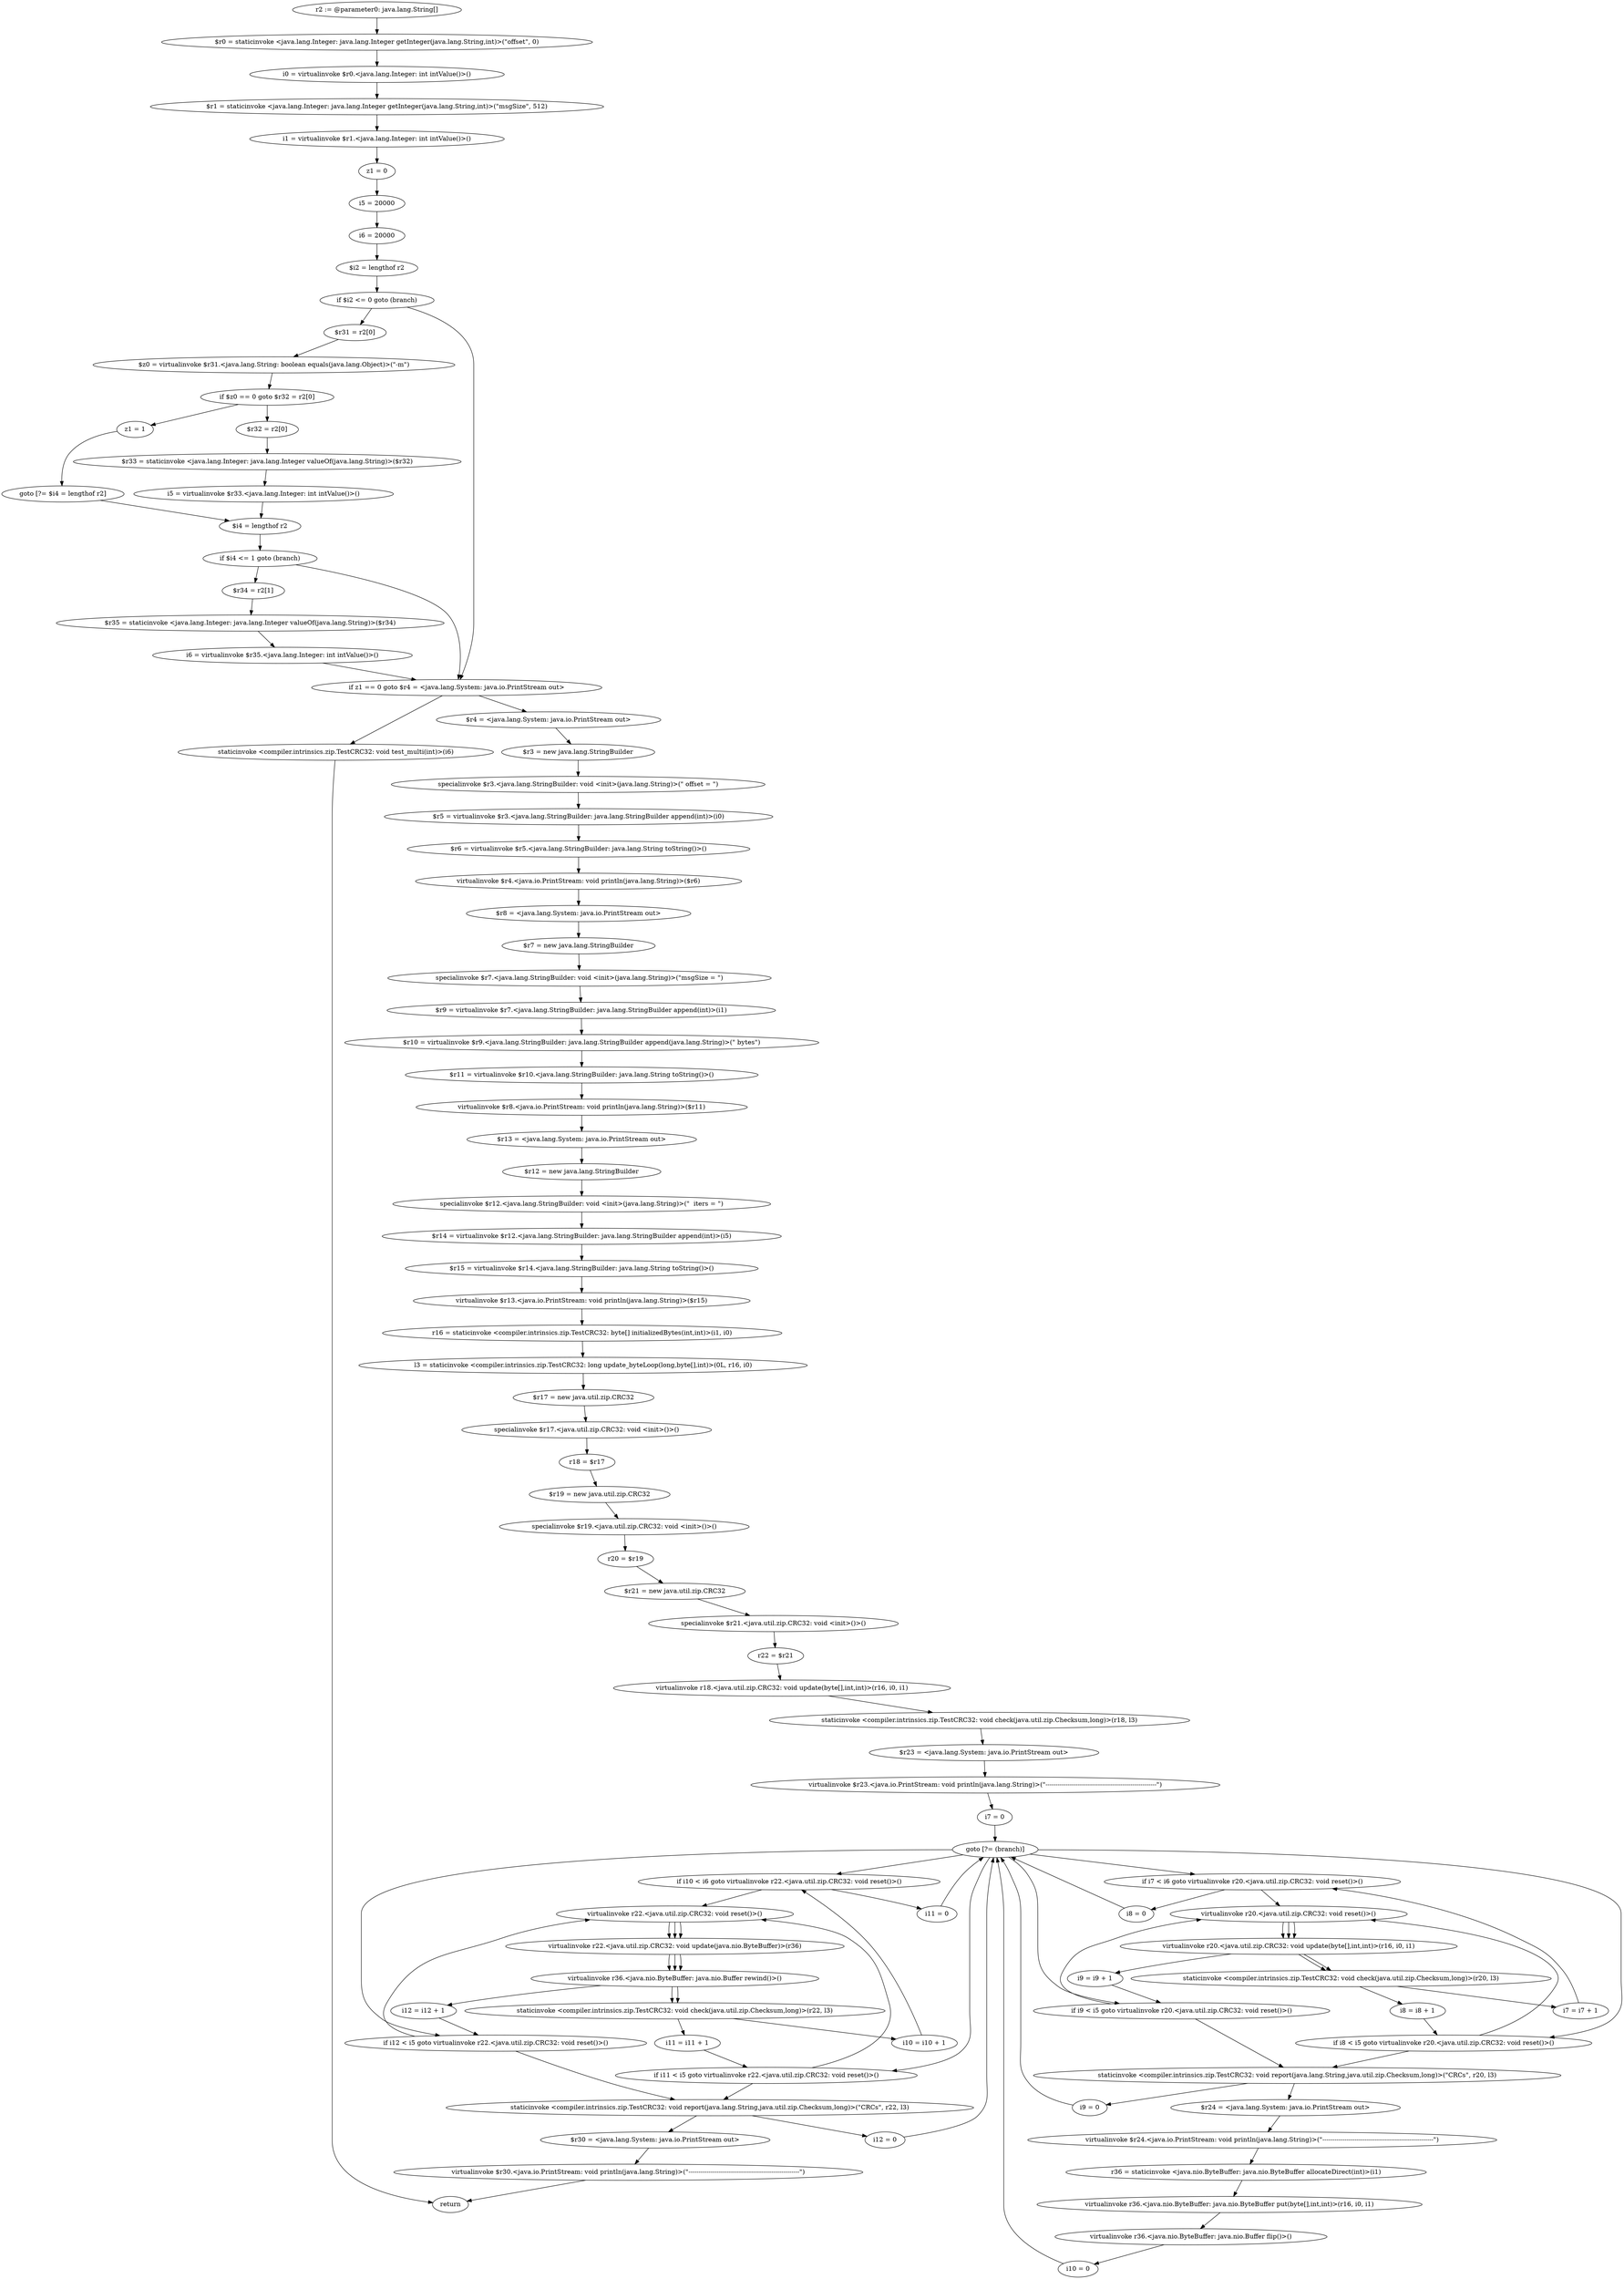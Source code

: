 digraph "unitGraph" {
    "r2 := @parameter0: java.lang.String[]"
    "$r0 = staticinvoke <java.lang.Integer: java.lang.Integer getInteger(java.lang.String,int)>(\"offset\", 0)"
    "i0 = virtualinvoke $r0.<java.lang.Integer: int intValue()>()"
    "$r1 = staticinvoke <java.lang.Integer: java.lang.Integer getInteger(java.lang.String,int)>(\"msgSize\", 512)"
    "i1 = virtualinvoke $r1.<java.lang.Integer: int intValue()>()"
    "z1 = 0"
    "i5 = 20000"
    "i6 = 20000"
    "$i2 = lengthof r2"
    "if $i2 <= 0 goto (branch)"
    "$r31 = r2[0]"
    "$z0 = virtualinvoke $r31.<java.lang.String: boolean equals(java.lang.Object)>(\"-m\")"
    "if $z0 == 0 goto $r32 = r2[0]"
    "z1 = 1"
    "goto [?= $i4 = lengthof r2]"
    "$r32 = r2[0]"
    "$r33 = staticinvoke <java.lang.Integer: java.lang.Integer valueOf(java.lang.String)>($r32)"
    "i5 = virtualinvoke $r33.<java.lang.Integer: int intValue()>()"
    "$i4 = lengthof r2"
    "if $i4 <= 1 goto (branch)"
    "$r34 = r2[1]"
    "$r35 = staticinvoke <java.lang.Integer: java.lang.Integer valueOf(java.lang.String)>($r34)"
    "i6 = virtualinvoke $r35.<java.lang.Integer: int intValue()>()"
    "if z1 == 0 goto $r4 = <java.lang.System: java.io.PrintStream out>"
    "staticinvoke <compiler.intrinsics.zip.TestCRC32: void test_multi(int)>(i6)"
    "return"
    "$r4 = <java.lang.System: java.io.PrintStream out>"
    "$r3 = new java.lang.StringBuilder"
    "specialinvoke $r3.<java.lang.StringBuilder: void <init>(java.lang.String)>(\" offset = \")"
    "$r5 = virtualinvoke $r3.<java.lang.StringBuilder: java.lang.StringBuilder append(int)>(i0)"
    "$r6 = virtualinvoke $r5.<java.lang.StringBuilder: java.lang.String toString()>()"
    "virtualinvoke $r4.<java.io.PrintStream: void println(java.lang.String)>($r6)"
    "$r8 = <java.lang.System: java.io.PrintStream out>"
    "$r7 = new java.lang.StringBuilder"
    "specialinvoke $r7.<java.lang.StringBuilder: void <init>(java.lang.String)>(\"msgSize = \")"
    "$r9 = virtualinvoke $r7.<java.lang.StringBuilder: java.lang.StringBuilder append(int)>(i1)"
    "$r10 = virtualinvoke $r9.<java.lang.StringBuilder: java.lang.StringBuilder append(java.lang.String)>(\" bytes\")"
    "$r11 = virtualinvoke $r10.<java.lang.StringBuilder: java.lang.String toString()>()"
    "virtualinvoke $r8.<java.io.PrintStream: void println(java.lang.String)>($r11)"
    "$r13 = <java.lang.System: java.io.PrintStream out>"
    "$r12 = new java.lang.StringBuilder"
    "specialinvoke $r12.<java.lang.StringBuilder: void <init>(java.lang.String)>(\"  iters = \")"
    "$r14 = virtualinvoke $r12.<java.lang.StringBuilder: java.lang.StringBuilder append(int)>(i5)"
    "$r15 = virtualinvoke $r14.<java.lang.StringBuilder: java.lang.String toString()>()"
    "virtualinvoke $r13.<java.io.PrintStream: void println(java.lang.String)>($r15)"
    "r16 = staticinvoke <compiler.intrinsics.zip.TestCRC32: byte[] initializedBytes(int,int)>(i1, i0)"
    "l3 = staticinvoke <compiler.intrinsics.zip.TestCRC32: long update_byteLoop(long,byte[],int)>(0L, r16, i0)"
    "$r17 = new java.util.zip.CRC32"
    "specialinvoke $r17.<java.util.zip.CRC32: void <init>()>()"
    "r18 = $r17"
    "$r19 = new java.util.zip.CRC32"
    "specialinvoke $r19.<java.util.zip.CRC32: void <init>()>()"
    "r20 = $r19"
    "$r21 = new java.util.zip.CRC32"
    "specialinvoke $r21.<java.util.zip.CRC32: void <init>()>()"
    "r22 = $r21"
    "virtualinvoke r18.<java.util.zip.CRC32: void update(byte[],int,int)>(r16, i0, i1)"
    "staticinvoke <compiler.intrinsics.zip.TestCRC32: void check(java.util.zip.Checksum,long)>(r18, l3)"
    "$r23 = <java.lang.System: java.io.PrintStream out>"
    "virtualinvoke $r23.<java.io.PrintStream: void println(java.lang.String)>(\"-------------------------------------------------------\")"
    "i7 = 0"
    "goto [?= (branch)]"
    "virtualinvoke r20.<java.util.zip.CRC32: void reset()>()"
    "virtualinvoke r20.<java.util.zip.CRC32: void update(byte[],int,int)>(r16, i0, i1)"
    "staticinvoke <compiler.intrinsics.zip.TestCRC32: void check(java.util.zip.Checksum,long)>(r20, l3)"
    "i7 = i7 + 1"
    "if i7 < i6 goto virtualinvoke r20.<java.util.zip.CRC32: void reset()>()"
    "i8 = 0"
    "i8 = i8 + 1"
    "if i8 < i5 goto virtualinvoke r20.<java.util.zip.CRC32: void reset()>()"
    "staticinvoke <compiler.intrinsics.zip.TestCRC32: void report(java.lang.String,java.util.zip.Checksum,long)>(\"CRCs\", r20, l3)"
    "i9 = 0"
    "i9 = i9 + 1"
    "if i9 < i5 goto virtualinvoke r20.<java.util.zip.CRC32: void reset()>()"
    "$r24 = <java.lang.System: java.io.PrintStream out>"
    "virtualinvoke $r24.<java.io.PrintStream: void println(java.lang.String)>(\"-------------------------------------------------------\")"
    "r36 = staticinvoke <java.nio.ByteBuffer: java.nio.ByteBuffer allocateDirect(int)>(i1)"
    "virtualinvoke r36.<java.nio.ByteBuffer: java.nio.ByteBuffer put(byte[],int,int)>(r16, i0, i1)"
    "virtualinvoke r36.<java.nio.ByteBuffer: java.nio.Buffer flip()>()"
    "i10 = 0"
    "virtualinvoke r22.<java.util.zip.CRC32: void reset()>()"
    "virtualinvoke r22.<java.util.zip.CRC32: void update(java.nio.ByteBuffer)>(r36)"
    "virtualinvoke r36.<java.nio.ByteBuffer: java.nio.Buffer rewind()>()"
    "staticinvoke <compiler.intrinsics.zip.TestCRC32: void check(java.util.zip.Checksum,long)>(r22, l3)"
    "i10 = i10 + 1"
    "if i10 < i6 goto virtualinvoke r22.<java.util.zip.CRC32: void reset()>()"
    "i11 = 0"
    "i11 = i11 + 1"
    "if i11 < i5 goto virtualinvoke r22.<java.util.zip.CRC32: void reset()>()"
    "staticinvoke <compiler.intrinsics.zip.TestCRC32: void report(java.lang.String,java.util.zip.Checksum,long)>(\"CRCs\", r22, l3)"
    "i12 = 0"
    "i12 = i12 + 1"
    "if i12 < i5 goto virtualinvoke r22.<java.util.zip.CRC32: void reset()>()"
    "$r30 = <java.lang.System: java.io.PrintStream out>"
    "virtualinvoke $r30.<java.io.PrintStream: void println(java.lang.String)>(\"-------------------------------------------------------\")"
    "r2 := @parameter0: java.lang.String[]"->"$r0 = staticinvoke <java.lang.Integer: java.lang.Integer getInteger(java.lang.String,int)>(\"offset\", 0)";
    "$r0 = staticinvoke <java.lang.Integer: java.lang.Integer getInteger(java.lang.String,int)>(\"offset\", 0)"->"i0 = virtualinvoke $r0.<java.lang.Integer: int intValue()>()";
    "i0 = virtualinvoke $r0.<java.lang.Integer: int intValue()>()"->"$r1 = staticinvoke <java.lang.Integer: java.lang.Integer getInteger(java.lang.String,int)>(\"msgSize\", 512)";
    "$r1 = staticinvoke <java.lang.Integer: java.lang.Integer getInteger(java.lang.String,int)>(\"msgSize\", 512)"->"i1 = virtualinvoke $r1.<java.lang.Integer: int intValue()>()";
    "i1 = virtualinvoke $r1.<java.lang.Integer: int intValue()>()"->"z1 = 0";
    "z1 = 0"->"i5 = 20000";
    "i5 = 20000"->"i6 = 20000";
    "i6 = 20000"->"$i2 = lengthof r2";
    "$i2 = lengthof r2"->"if $i2 <= 0 goto (branch)";
    "if $i2 <= 0 goto (branch)"->"$r31 = r2[0]";
    "if $i2 <= 0 goto (branch)"->"if z1 == 0 goto $r4 = <java.lang.System: java.io.PrintStream out>";
    "$r31 = r2[0]"->"$z0 = virtualinvoke $r31.<java.lang.String: boolean equals(java.lang.Object)>(\"-m\")";
    "$z0 = virtualinvoke $r31.<java.lang.String: boolean equals(java.lang.Object)>(\"-m\")"->"if $z0 == 0 goto $r32 = r2[0]";
    "if $z0 == 0 goto $r32 = r2[0]"->"z1 = 1";
    "if $z0 == 0 goto $r32 = r2[0]"->"$r32 = r2[0]";
    "z1 = 1"->"goto [?= $i4 = lengthof r2]";
    "goto [?= $i4 = lengthof r2]"->"$i4 = lengthof r2";
    "$r32 = r2[0]"->"$r33 = staticinvoke <java.lang.Integer: java.lang.Integer valueOf(java.lang.String)>($r32)";
    "$r33 = staticinvoke <java.lang.Integer: java.lang.Integer valueOf(java.lang.String)>($r32)"->"i5 = virtualinvoke $r33.<java.lang.Integer: int intValue()>()";
    "i5 = virtualinvoke $r33.<java.lang.Integer: int intValue()>()"->"$i4 = lengthof r2";
    "$i4 = lengthof r2"->"if $i4 <= 1 goto (branch)";
    "if $i4 <= 1 goto (branch)"->"$r34 = r2[1]";
    "if $i4 <= 1 goto (branch)"->"if z1 == 0 goto $r4 = <java.lang.System: java.io.PrintStream out>";
    "$r34 = r2[1]"->"$r35 = staticinvoke <java.lang.Integer: java.lang.Integer valueOf(java.lang.String)>($r34)";
    "$r35 = staticinvoke <java.lang.Integer: java.lang.Integer valueOf(java.lang.String)>($r34)"->"i6 = virtualinvoke $r35.<java.lang.Integer: int intValue()>()";
    "i6 = virtualinvoke $r35.<java.lang.Integer: int intValue()>()"->"if z1 == 0 goto $r4 = <java.lang.System: java.io.PrintStream out>";
    "if z1 == 0 goto $r4 = <java.lang.System: java.io.PrintStream out>"->"staticinvoke <compiler.intrinsics.zip.TestCRC32: void test_multi(int)>(i6)";
    "if z1 == 0 goto $r4 = <java.lang.System: java.io.PrintStream out>"->"$r4 = <java.lang.System: java.io.PrintStream out>";
    "staticinvoke <compiler.intrinsics.zip.TestCRC32: void test_multi(int)>(i6)"->"return";
    "$r4 = <java.lang.System: java.io.PrintStream out>"->"$r3 = new java.lang.StringBuilder";
    "$r3 = new java.lang.StringBuilder"->"specialinvoke $r3.<java.lang.StringBuilder: void <init>(java.lang.String)>(\" offset = \")";
    "specialinvoke $r3.<java.lang.StringBuilder: void <init>(java.lang.String)>(\" offset = \")"->"$r5 = virtualinvoke $r3.<java.lang.StringBuilder: java.lang.StringBuilder append(int)>(i0)";
    "$r5 = virtualinvoke $r3.<java.lang.StringBuilder: java.lang.StringBuilder append(int)>(i0)"->"$r6 = virtualinvoke $r5.<java.lang.StringBuilder: java.lang.String toString()>()";
    "$r6 = virtualinvoke $r5.<java.lang.StringBuilder: java.lang.String toString()>()"->"virtualinvoke $r4.<java.io.PrintStream: void println(java.lang.String)>($r6)";
    "virtualinvoke $r4.<java.io.PrintStream: void println(java.lang.String)>($r6)"->"$r8 = <java.lang.System: java.io.PrintStream out>";
    "$r8 = <java.lang.System: java.io.PrintStream out>"->"$r7 = new java.lang.StringBuilder";
    "$r7 = new java.lang.StringBuilder"->"specialinvoke $r7.<java.lang.StringBuilder: void <init>(java.lang.String)>(\"msgSize = \")";
    "specialinvoke $r7.<java.lang.StringBuilder: void <init>(java.lang.String)>(\"msgSize = \")"->"$r9 = virtualinvoke $r7.<java.lang.StringBuilder: java.lang.StringBuilder append(int)>(i1)";
    "$r9 = virtualinvoke $r7.<java.lang.StringBuilder: java.lang.StringBuilder append(int)>(i1)"->"$r10 = virtualinvoke $r9.<java.lang.StringBuilder: java.lang.StringBuilder append(java.lang.String)>(\" bytes\")";
    "$r10 = virtualinvoke $r9.<java.lang.StringBuilder: java.lang.StringBuilder append(java.lang.String)>(\" bytes\")"->"$r11 = virtualinvoke $r10.<java.lang.StringBuilder: java.lang.String toString()>()";
    "$r11 = virtualinvoke $r10.<java.lang.StringBuilder: java.lang.String toString()>()"->"virtualinvoke $r8.<java.io.PrintStream: void println(java.lang.String)>($r11)";
    "virtualinvoke $r8.<java.io.PrintStream: void println(java.lang.String)>($r11)"->"$r13 = <java.lang.System: java.io.PrintStream out>";
    "$r13 = <java.lang.System: java.io.PrintStream out>"->"$r12 = new java.lang.StringBuilder";
    "$r12 = new java.lang.StringBuilder"->"specialinvoke $r12.<java.lang.StringBuilder: void <init>(java.lang.String)>(\"  iters = \")";
    "specialinvoke $r12.<java.lang.StringBuilder: void <init>(java.lang.String)>(\"  iters = \")"->"$r14 = virtualinvoke $r12.<java.lang.StringBuilder: java.lang.StringBuilder append(int)>(i5)";
    "$r14 = virtualinvoke $r12.<java.lang.StringBuilder: java.lang.StringBuilder append(int)>(i5)"->"$r15 = virtualinvoke $r14.<java.lang.StringBuilder: java.lang.String toString()>()";
    "$r15 = virtualinvoke $r14.<java.lang.StringBuilder: java.lang.String toString()>()"->"virtualinvoke $r13.<java.io.PrintStream: void println(java.lang.String)>($r15)";
    "virtualinvoke $r13.<java.io.PrintStream: void println(java.lang.String)>($r15)"->"r16 = staticinvoke <compiler.intrinsics.zip.TestCRC32: byte[] initializedBytes(int,int)>(i1, i0)";
    "r16 = staticinvoke <compiler.intrinsics.zip.TestCRC32: byte[] initializedBytes(int,int)>(i1, i0)"->"l3 = staticinvoke <compiler.intrinsics.zip.TestCRC32: long update_byteLoop(long,byte[],int)>(0L, r16, i0)";
    "l3 = staticinvoke <compiler.intrinsics.zip.TestCRC32: long update_byteLoop(long,byte[],int)>(0L, r16, i0)"->"$r17 = new java.util.zip.CRC32";
    "$r17 = new java.util.zip.CRC32"->"specialinvoke $r17.<java.util.zip.CRC32: void <init>()>()";
    "specialinvoke $r17.<java.util.zip.CRC32: void <init>()>()"->"r18 = $r17";
    "r18 = $r17"->"$r19 = new java.util.zip.CRC32";
    "$r19 = new java.util.zip.CRC32"->"specialinvoke $r19.<java.util.zip.CRC32: void <init>()>()";
    "specialinvoke $r19.<java.util.zip.CRC32: void <init>()>()"->"r20 = $r19";
    "r20 = $r19"->"$r21 = new java.util.zip.CRC32";
    "$r21 = new java.util.zip.CRC32"->"specialinvoke $r21.<java.util.zip.CRC32: void <init>()>()";
    "specialinvoke $r21.<java.util.zip.CRC32: void <init>()>()"->"r22 = $r21";
    "r22 = $r21"->"virtualinvoke r18.<java.util.zip.CRC32: void update(byte[],int,int)>(r16, i0, i1)";
    "virtualinvoke r18.<java.util.zip.CRC32: void update(byte[],int,int)>(r16, i0, i1)"->"staticinvoke <compiler.intrinsics.zip.TestCRC32: void check(java.util.zip.Checksum,long)>(r18, l3)";
    "staticinvoke <compiler.intrinsics.zip.TestCRC32: void check(java.util.zip.Checksum,long)>(r18, l3)"->"$r23 = <java.lang.System: java.io.PrintStream out>";
    "$r23 = <java.lang.System: java.io.PrintStream out>"->"virtualinvoke $r23.<java.io.PrintStream: void println(java.lang.String)>(\"-------------------------------------------------------\")";
    "virtualinvoke $r23.<java.io.PrintStream: void println(java.lang.String)>(\"-------------------------------------------------------\")"->"i7 = 0";
    "i7 = 0"->"goto [?= (branch)]";
    "goto [?= (branch)]"->"if i7 < i6 goto virtualinvoke r20.<java.util.zip.CRC32: void reset()>()";
    "virtualinvoke r20.<java.util.zip.CRC32: void reset()>()"->"virtualinvoke r20.<java.util.zip.CRC32: void update(byte[],int,int)>(r16, i0, i1)";
    "virtualinvoke r20.<java.util.zip.CRC32: void update(byte[],int,int)>(r16, i0, i1)"->"staticinvoke <compiler.intrinsics.zip.TestCRC32: void check(java.util.zip.Checksum,long)>(r20, l3)";
    "staticinvoke <compiler.intrinsics.zip.TestCRC32: void check(java.util.zip.Checksum,long)>(r20, l3)"->"i7 = i7 + 1";
    "i7 = i7 + 1"->"if i7 < i6 goto virtualinvoke r20.<java.util.zip.CRC32: void reset()>()";
    "if i7 < i6 goto virtualinvoke r20.<java.util.zip.CRC32: void reset()>()"->"i8 = 0";
    "if i7 < i6 goto virtualinvoke r20.<java.util.zip.CRC32: void reset()>()"->"virtualinvoke r20.<java.util.zip.CRC32: void reset()>()";
    "i8 = 0"->"goto [?= (branch)]";
    "goto [?= (branch)]"->"if i8 < i5 goto virtualinvoke r20.<java.util.zip.CRC32: void reset()>()";
    "virtualinvoke r20.<java.util.zip.CRC32: void reset()>()"->"virtualinvoke r20.<java.util.zip.CRC32: void update(byte[],int,int)>(r16, i0, i1)";
    "virtualinvoke r20.<java.util.zip.CRC32: void update(byte[],int,int)>(r16, i0, i1)"->"staticinvoke <compiler.intrinsics.zip.TestCRC32: void check(java.util.zip.Checksum,long)>(r20, l3)";
    "staticinvoke <compiler.intrinsics.zip.TestCRC32: void check(java.util.zip.Checksum,long)>(r20, l3)"->"i8 = i8 + 1";
    "i8 = i8 + 1"->"if i8 < i5 goto virtualinvoke r20.<java.util.zip.CRC32: void reset()>()";
    "if i8 < i5 goto virtualinvoke r20.<java.util.zip.CRC32: void reset()>()"->"staticinvoke <compiler.intrinsics.zip.TestCRC32: void report(java.lang.String,java.util.zip.Checksum,long)>(\"CRCs\", r20, l3)";
    "if i8 < i5 goto virtualinvoke r20.<java.util.zip.CRC32: void reset()>()"->"virtualinvoke r20.<java.util.zip.CRC32: void reset()>()";
    "staticinvoke <compiler.intrinsics.zip.TestCRC32: void report(java.lang.String,java.util.zip.Checksum,long)>(\"CRCs\", r20, l3)"->"i9 = 0";
    "i9 = 0"->"goto [?= (branch)]";
    "goto [?= (branch)]"->"if i9 < i5 goto virtualinvoke r20.<java.util.zip.CRC32: void reset()>()";
    "virtualinvoke r20.<java.util.zip.CRC32: void reset()>()"->"virtualinvoke r20.<java.util.zip.CRC32: void update(byte[],int,int)>(r16, i0, i1)";
    "virtualinvoke r20.<java.util.zip.CRC32: void update(byte[],int,int)>(r16, i0, i1)"->"i9 = i9 + 1";
    "i9 = i9 + 1"->"if i9 < i5 goto virtualinvoke r20.<java.util.zip.CRC32: void reset()>()";
    "if i9 < i5 goto virtualinvoke r20.<java.util.zip.CRC32: void reset()>()"->"staticinvoke <compiler.intrinsics.zip.TestCRC32: void report(java.lang.String,java.util.zip.Checksum,long)>(\"CRCs\", r20, l3)";
    "if i9 < i5 goto virtualinvoke r20.<java.util.zip.CRC32: void reset()>()"->"virtualinvoke r20.<java.util.zip.CRC32: void reset()>()";
    "staticinvoke <compiler.intrinsics.zip.TestCRC32: void report(java.lang.String,java.util.zip.Checksum,long)>(\"CRCs\", r20, l3)"->"$r24 = <java.lang.System: java.io.PrintStream out>";
    "$r24 = <java.lang.System: java.io.PrintStream out>"->"virtualinvoke $r24.<java.io.PrintStream: void println(java.lang.String)>(\"-------------------------------------------------------\")";
    "virtualinvoke $r24.<java.io.PrintStream: void println(java.lang.String)>(\"-------------------------------------------------------\")"->"r36 = staticinvoke <java.nio.ByteBuffer: java.nio.ByteBuffer allocateDirect(int)>(i1)";
    "r36 = staticinvoke <java.nio.ByteBuffer: java.nio.ByteBuffer allocateDirect(int)>(i1)"->"virtualinvoke r36.<java.nio.ByteBuffer: java.nio.ByteBuffer put(byte[],int,int)>(r16, i0, i1)";
    "virtualinvoke r36.<java.nio.ByteBuffer: java.nio.ByteBuffer put(byte[],int,int)>(r16, i0, i1)"->"virtualinvoke r36.<java.nio.ByteBuffer: java.nio.Buffer flip()>()";
    "virtualinvoke r36.<java.nio.ByteBuffer: java.nio.Buffer flip()>()"->"i10 = 0";
    "i10 = 0"->"goto [?= (branch)]";
    "goto [?= (branch)]"->"if i10 < i6 goto virtualinvoke r22.<java.util.zip.CRC32: void reset()>()";
    "virtualinvoke r22.<java.util.zip.CRC32: void reset()>()"->"virtualinvoke r22.<java.util.zip.CRC32: void update(java.nio.ByteBuffer)>(r36)";
    "virtualinvoke r22.<java.util.zip.CRC32: void update(java.nio.ByteBuffer)>(r36)"->"virtualinvoke r36.<java.nio.ByteBuffer: java.nio.Buffer rewind()>()";
    "virtualinvoke r36.<java.nio.ByteBuffer: java.nio.Buffer rewind()>()"->"staticinvoke <compiler.intrinsics.zip.TestCRC32: void check(java.util.zip.Checksum,long)>(r22, l3)";
    "staticinvoke <compiler.intrinsics.zip.TestCRC32: void check(java.util.zip.Checksum,long)>(r22, l3)"->"i10 = i10 + 1";
    "i10 = i10 + 1"->"if i10 < i6 goto virtualinvoke r22.<java.util.zip.CRC32: void reset()>()";
    "if i10 < i6 goto virtualinvoke r22.<java.util.zip.CRC32: void reset()>()"->"i11 = 0";
    "if i10 < i6 goto virtualinvoke r22.<java.util.zip.CRC32: void reset()>()"->"virtualinvoke r22.<java.util.zip.CRC32: void reset()>()";
    "i11 = 0"->"goto [?= (branch)]";
    "goto [?= (branch)]"->"if i11 < i5 goto virtualinvoke r22.<java.util.zip.CRC32: void reset()>()";
    "virtualinvoke r22.<java.util.zip.CRC32: void reset()>()"->"virtualinvoke r22.<java.util.zip.CRC32: void update(java.nio.ByteBuffer)>(r36)";
    "virtualinvoke r22.<java.util.zip.CRC32: void update(java.nio.ByteBuffer)>(r36)"->"virtualinvoke r36.<java.nio.ByteBuffer: java.nio.Buffer rewind()>()";
    "virtualinvoke r36.<java.nio.ByteBuffer: java.nio.Buffer rewind()>()"->"staticinvoke <compiler.intrinsics.zip.TestCRC32: void check(java.util.zip.Checksum,long)>(r22, l3)";
    "staticinvoke <compiler.intrinsics.zip.TestCRC32: void check(java.util.zip.Checksum,long)>(r22, l3)"->"i11 = i11 + 1";
    "i11 = i11 + 1"->"if i11 < i5 goto virtualinvoke r22.<java.util.zip.CRC32: void reset()>()";
    "if i11 < i5 goto virtualinvoke r22.<java.util.zip.CRC32: void reset()>()"->"staticinvoke <compiler.intrinsics.zip.TestCRC32: void report(java.lang.String,java.util.zip.Checksum,long)>(\"CRCs\", r22, l3)";
    "if i11 < i5 goto virtualinvoke r22.<java.util.zip.CRC32: void reset()>()"->"virtualinvoke r22.<java.util.zip.CRC32: void reset()>()";
    "staticinvoke <compiler.intrinsics.zip.TestCRC32: void report(java.lang.String,java.util.zip.Checksum,long)>(\"CRCs\", r22, l3)"->"i12 = 0";
    "i12 = 0"->"goto [?= (branch)]";
    "goto [?= (branch)]"->"if i12 < i5 goto virtualinvoke r22.<java.util.zip.CRC32: void reset()>()";
    "virtualinvoke r22.<java.util.zip.CRC32: void reset()>()"->"virtualinvoke r22.<java.util.zip.CRC32: void update(java.nio.ByteBuffer)>(r36)";
    "virtualinvoke r22.<java.util.zip.CRC32: void update(java.nio.ByteBuffer)>(r36)"->"virtualinvoke r36.<java.nio.ByteBuffer: java.nio.Buffer rewind()>()";
    "virtualinvoke r36.<java.nio.ByteBuffer: java.nio.Buffer rewind()>()"->"i12 = i12 + 1";
    "i12 = i12 + 1"->"if i12 < i5 goto virtualinvoke r22.<java.util.zip.CRC32: void reset()>()";
    "if i12 < i5 goto virtualinvoke r22.<java.util.zip.CRC32: void reset()>()"->"staticinvoke <compiler.intrinsics.zip.TestCRC32: void report(java.lang.String,java.util.zip.Checksum,long)>(\"CRCs\", r22, l3)";
    "if i12 < i5 goto virtualinvoke r22.<java.util.zip.CRC32: void reset()>()"->"virtualinvoke r22.<java.util.zip.CRC32: void reset()>()";
    "staticinvoke <compiler.intrinsics.zip.TestCRC32: void report(java.lang.String,java.util.zip.Checksum,long)>(\"CRCs\", r22, l3)"->"$r30 = <java.lang.System: java.io.PrintStream out>";
    "$r30 = <java.lang.System: java.io.PrintStream out>"->"virtualinvoke $r30.<java.io.PrintStream: void println(java.lang.String)>(\"-------------------------------------------------------\")";
    "virtualinvoke $r30.<java.io.PrintStream: void println(java.lang.String)>(\"-------------------------------------------------------\")"->"return";
}

